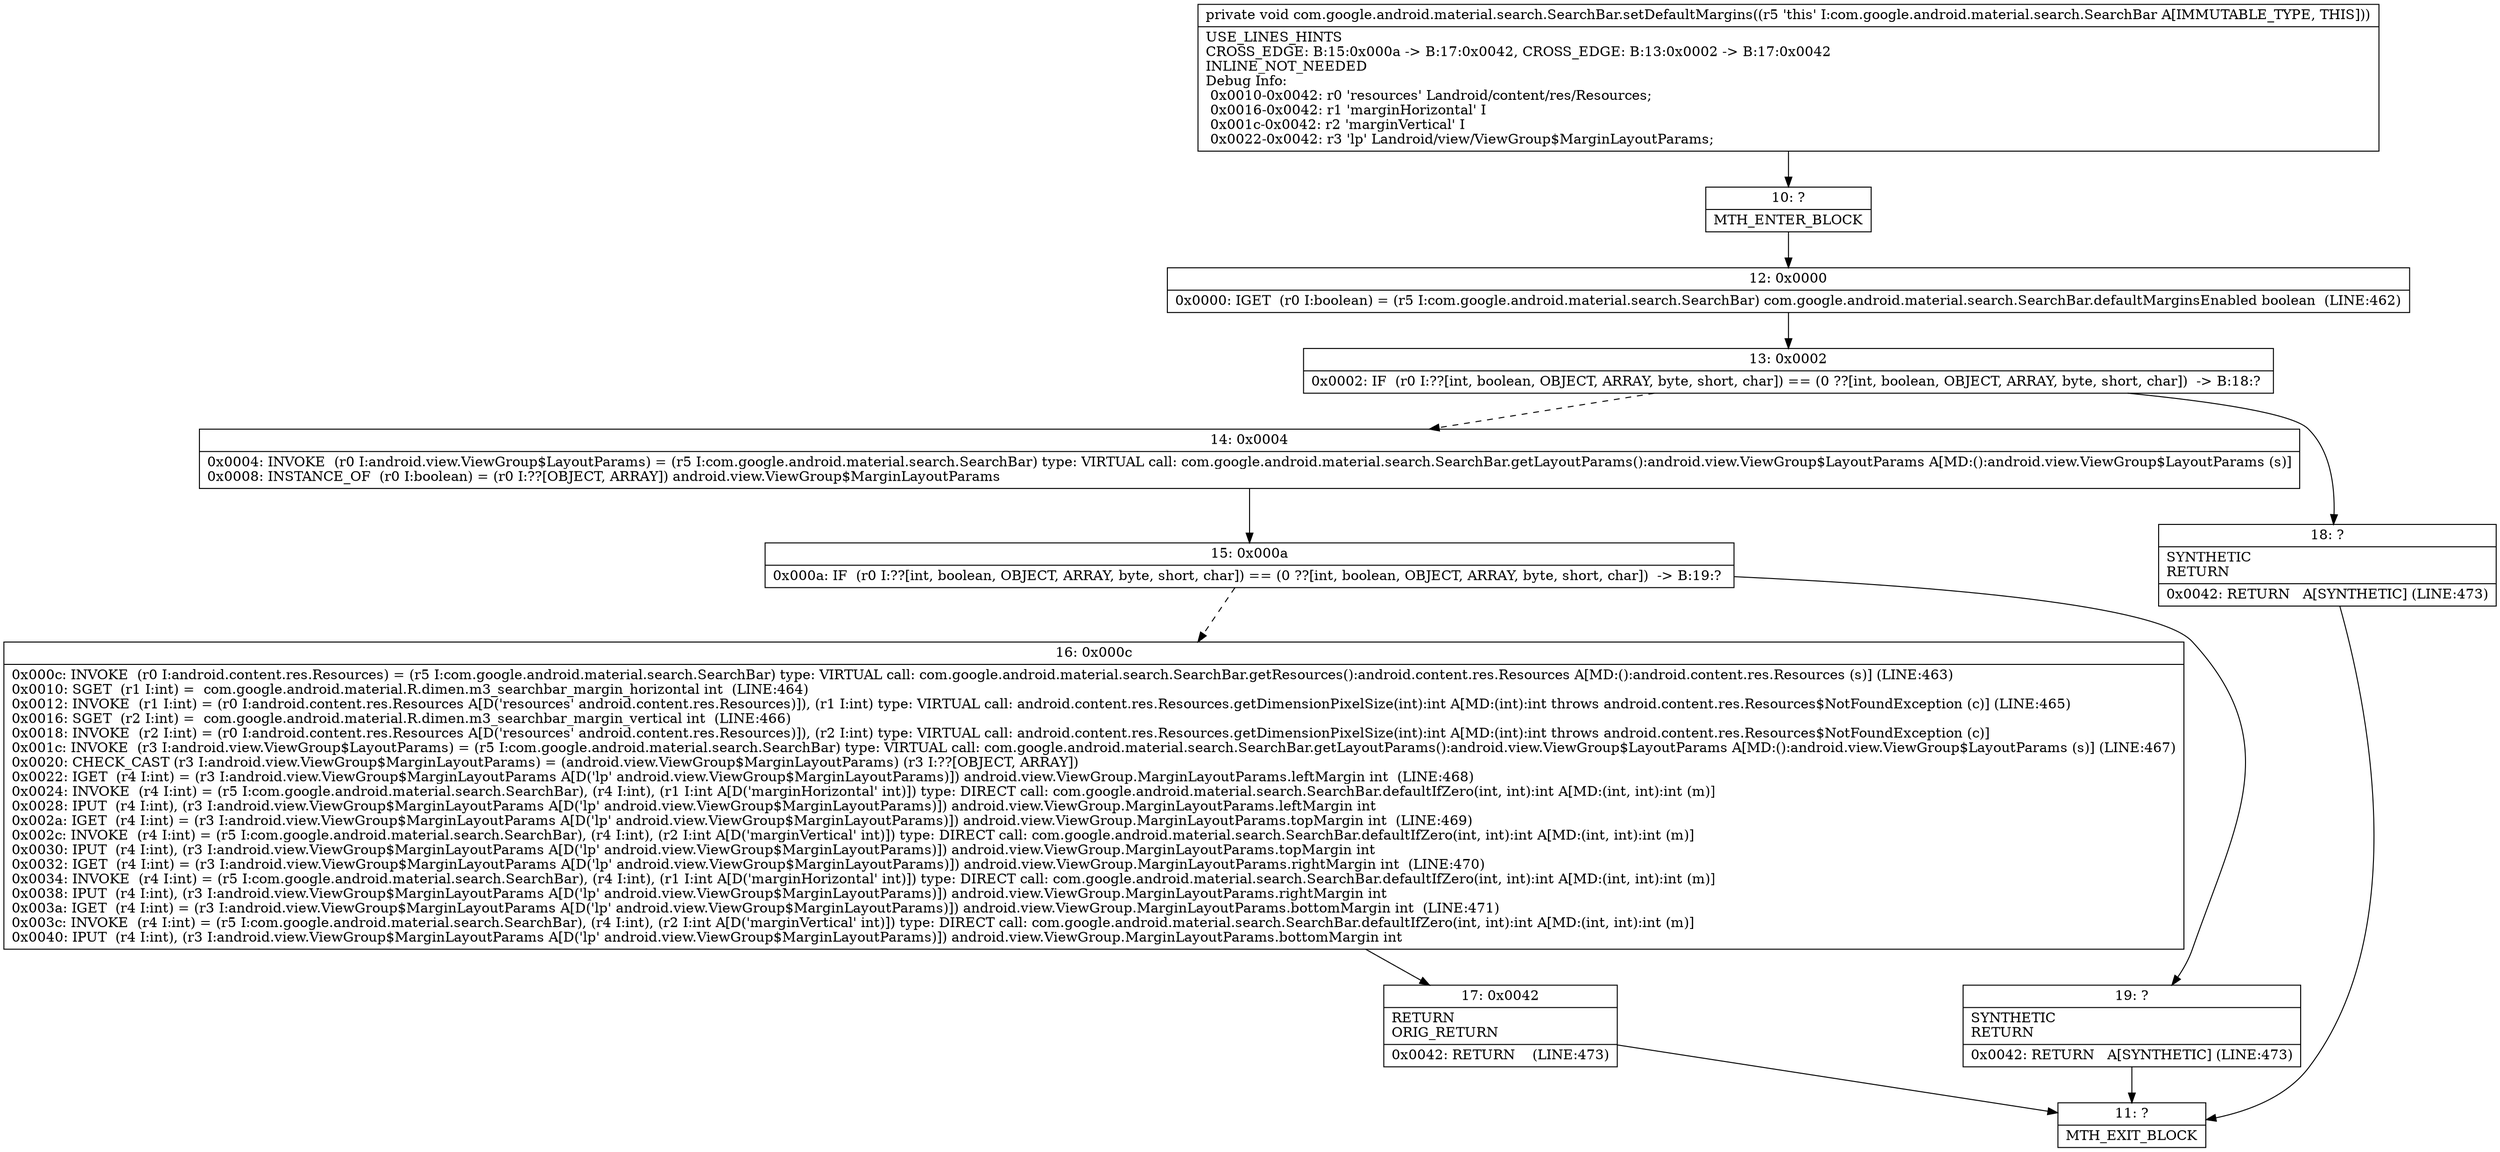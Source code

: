 digraph "CFG forcom.google.android.material.search.SearchBar.setDefaultMargins()V" {
Node_10 [shape=record,label="{10\:\ ?|MTH_ENTER_BLOCK\l}"];
Node_12 [shape=record,label="{12\:\ 0x0000|0x0000: IGET  (r0 I:boolean) = (r5 I:com.google.android.material.search.SearchBar) com.google.android.material.search.SearchBar.defaultMarginsEnabled boolean  (LINE:462)\l}"];
Node_13 [shape=record,label="{13\:\ 0x0002|0x0002: IF  (r0 I:??[int, boolean, OBJECT, ARRAY, byte, short, char]) == (0 ??[int, boolean, OBJECT, ARRAY, byte, short, char])  \-\> B:18:? \l}"];
Node_14 [shape=record,label="{14\:\ 0x0004|0x0004: INVOKE  (r0 I:android.view.ViewGroup$LayoutParams) = (r5 I:com.google.android.material.search.SearchBar) type: VIRTUAL call: com.google.android.material.search.SearchBar.getLayoutParams():android.view.ViewGroup$LayoutParams A[MD:():android.view.ViewGroup$LayoutParams (s)]\l0x0008: INSTANCE_OF  (r0 I:boolean) = (r0 I:??[OBJECT, ARRAY]) android.view.ViewGroup$MarginLayoutParams \l}"];
Node_15 [shape=record,label="{15\:\ 0x000a|0x000a: IF  (r0 I:??[int, boolean, OBJECT, ARRAY, byte, short, char]) == (0 ??[int, boolean, OBJECT, ARRAY, byte, short, char])  \-\> B:19:? \l}"];
Node_16 [shape=record,label="{16\:\ 0x000c|0x000c: INVOKE  (r0 I:android.content.res.Resources) = (r5 I:com.google.android.material.search.SearchBar) type: VIRTUAL call: com.google.android.material.search.SearchBar.getResources():android.content.res.Resources A[MD:():android.content.res.Resources (s)] (LINE:463)\l0x0010: SGET  (r1 I:int) =  com.google.android.material.R.dimen.m3_searchbar_margin_horizontal int  (LINE:464)\l0x0012: INVOKE  (r1 I:int) = (r0 I:android.content.res.Resources A[D('resources' android.content.res.Resources)]), (r1 I:int) type: VIRTUAL call: android.content.res.Resources.getDimensionPixelSize(int):int A[MD:(int):int throws android.content.res.Resources$NotFoundException (c)] (LINE:465)\l0x0016: SGET  (r2 I:int) =  com.google.android.material.R.dimen.m3_searchbar_margin_vertical int  (LINE:466)\l0x0018: INVOKE  (r2 I:int) = (r0 I:android.content.res.Resources A[D('resources' android.content.res.Resources)]), (r2 I:int) type: VIRTUAL call: android.content.res.Resources.getDimensionPixelSize(int):int A[MD:(int):int throws android.content.res.Resources$NotFoundException (c)]\l0x001c: INVOKE  (r3 I:android.view.ViewGroup$LayoutParams) = (r5 I:com.google.android.material.search.SearchBar) type: VIRTUAL call: com.google.android.material.search.SearchBar.getLayoutParams():android.view.ViewGroup$LayoutParams A[MD:():android.view.ViewGroup$LayoutParams (s)] (LINE:467)\l0x0020: CHECK_CAST (r3 I:android.view.ViewGroup$MarginLayoutParams) = (android.view.ViewGroup$MarginLayoutParams) (r3 I:??[OBJECT, ARRAY]) \l0x0022: IGET  (r4 I:int) = (r3 I:android.view.ViewGroup$MarginLayoutParams A[D('lp' android.view.ViewGroup$MarginLayoutParams)]) android.view.ViewGroup.MarginLayoutParams.leftMargin int  (LINE:468)\l0x0024: INVOKE  (r4 I:int) = (r5 I:com.google.android.material.search.SearchBar), (r4 I:int), (r1 I:int A[D('marginHorizontal' int)]) type: DIRECT call: com.google.android.material.search.SearchBar.defaultIfZero(int, int):int A[MD:(int, int):int (m)]\l0x0028: IPUT  (r4 I:int), (r3 I:android.view.ViewGroup$MarginLayoutParams A[D('lp' android.view.ViewGroup$MarginLayoutParams)]) android.view.ViewGroup.MarginLayoutParams.leftMargin int \l0x002a: IGET  (r4 I:int) = (r3 I:android.view.ViewGroup$MarginLayoutParams A[D('lp' android.view.ViewGroup$MarginLayoutParams)]) android.view.ViewGroup.MarginLayoutParams.topMargin int  (LINE:469)\l0x002c: INVOKE  (r4 I:int) = (r5 I:com.google.android.material.search.SearchBar), (r4 I:int), (r2 I:int A[D('marginVertical' int)]) type: DIRECT call: com.google.android.material.search.SearchBar.defaultIfZero(int, int):int A[MD:(int, int):int (m)]\l0x0030: IPUT  (r4 I:int), (r3 I:android.view.ViewGroup$MarginLayoutParams A[D('lp' android.view.ViewGroup$MarginLayoutParams)]) android.view.ViewGroup.MarginLayoutParams.topMargin int \l0x0032: IGET  (r4 I:int) = (r3 I:android.view.ViewGroup$MarginLayoutParams A[D('lp' android.view.ViewGroup$MarginLayoutParams)]) android.view.ViewGroup.MarginLayoutParams.rightMargin int  (LINE:470)\l0x0034: INVOKE  (r4 I:int) = (r5 I:com.google.android.material.search.SearchBar), (r4 I:int), (r1 I:int A[D('marginHorizontal' int)]) type: DIRECT call: com.google.android.material.search.SearchBar.defaultIfZero(int, int):int A[MD:(int, int):int (m)]\l0x0038: IPUT  (r4 I:int), (r3 I:android.view.ViewGroup$MarginLayoutParams A[D('lp' android.view.ViewGroup$MarginLayoutParams)]) android.view.ViewGroup.MarginLayoutParams.rightMargin int \l0x003a: IGET  (r4 I:int) = (r3 I:android.view.ViewGroup$MarginLayoutParams A[D('lp' android.view.ViewGroup$MarginLayoutParams)]) android.view.ViewGroup.MarginLayoutParams.bottomMargin int  (LINE:471)\l0x003c: INVOKE  (r4 I:int) = (r5 I:com.google.android.material.search.SearchBar), (r4 I:int), (r2 I:int A[D('marginVertical' int)]) type: DIRECT call: com.google.android.material.search.SearchBar.defaultIfZero(int, int):int A[MD:(int, int):int (m)]\l0x0040: IPUT  (r4 I:int), (r3 I:android.view.ViewGroup$MarginLayoutParams A[D('lp' android.view.ViewGroup$MarginLayoutParams)]) android.view.ViewGroup.MarginLayoutParams.bottomMargin int \l}"];
Node_17 [shape=record,label="{17\:\ 0x0042|RETURN\lORIG_RETURN\l|0x0042: RETURN    (LINE:473)\l}"];
Node_11 [shape=record,label="{11\:\ ?|MTH_EXIT_BLOCK\l}"];
Node_19 [shape=record,label="{19\:\ ?|SYNTHETIC\lRETURN\l|0x0042: RETURN   A[SYNTHETIC] (LINE:473)\l}"];
Node_18 [shape=record,label="{18\:\ ?|SYNTHETIC\lRETURN\l|0x0042: RETURN   A[SYNTHETIC] (LINE:473)\l}"];
MethodNode[shape=record,label="{private void com.google.android.material.search.SearchBar.setDefaultMargins((r5 'this' I:com.google.android.material.search.SearchBar A[IMMUTABLE_TYPE, THIS]))  | USE_LINES_HINTS\lCROSS_EDGE: B:15:0x000a \-\> B:17:0x0042, CROSS_EDGE: B:13:0x0002 \-\> B:17:0x0042\lINLINE_NOT_NEEDED\lDebug Info:\l  0x0010\-0x0042: r0 'resources' Landroid\/content\/res\/Resources;\l  0x0016\-0x0042: r1 'marginHorizontal' I\l  0x001c\-0x0042: r2 'marginVertical' I\l  0x0022\-0x0042: r3 'lp' Landroid\/view\/ViewGroup$MarginLayoutParams;\l}"];
MethodNode -> Node_10;Node_10 -> Node_12;
Node_12 -> Node_13;
Node_13 -> Node_14[style=dashed];
Node_13 -> Node_18;
Node_14 -> Node_15;
Node_15 -> Node_16[style=dashed];
Node_15 -> Node_19;
Node_16 -> Node_17;
Node_17 -> Node_11;
Node_19 -> Node_11;
Node_18 -> Node_11;
}

